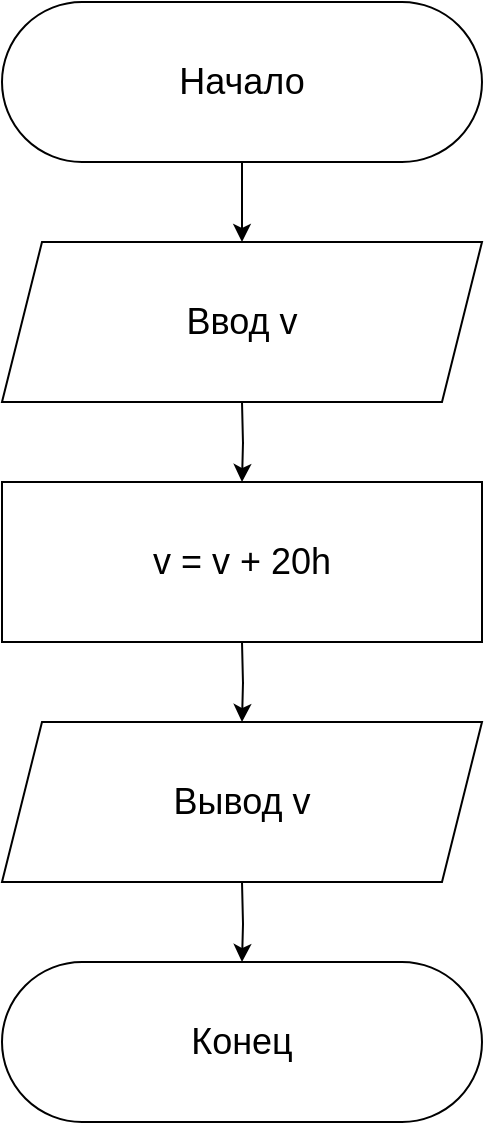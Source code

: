 <mxfile version="20.3.0" type="device"><diagram id="i9GT2IzRKRi9Dd75i1xK" name="Страница 1"><mxGraphModel dx="1504" dy="764" grid="0" gridSize="10" guides="1" tooltips="1" connect="1" arrows="1" fold="1" page="1" pageScale="1" pageWidth="827" pageHeight="1169" math="0" shadow="0"><root><mxCell id="0"/><mxCell id="1" parent="0"/><mxCell id="eS6omHud_UuNSCnNZCh5-7" style="edgeStyle=orthogonalEdgeStyle;rounded=0;orthogonalLoop=1;jettySize=auto;html=1;exitX=0.5;exitY=1;exitDx=0;exitDy=0;entryX=0.5;entryY=0;entryDx=0;entryDy=0;spacing=0;fontFamily=Helvetica;fontSize=18;" parent="1" source="eS6omHud_UuNSCnNZCh5-1" edge="1"><mxGeometry relative="1" as="geometry"><mxPoint x="360" y="160" as="targetPoint"/></mxGeometry></mxCell><mxCell id="eS6omHud_UuNSCnNZCh5-1" value="Начало" style="rounded=1;whiteSpace=wrap;html=1;arcSize=50;spacing=0;fontFamily=Helvetica;fontSize=18;" parent="1" vertex="1"><mxGeometry x="240" y="40" width="240" height="80" as="geometry"/></mxCell><mxCell id="eS6omHud_UuNSCnNZCh5-8" style="edgeStyle=orthogonalEdgeStyle;rounded=0;orthogonalLoop=1;jettySize=auto;html=1;exitX=0.5;exitY=1;exitDx=0;exitDy=0;entryX=0.5;entryY=0;entryDx=0;entryDy=0;spacing=0;fontFamily=Helvetica;fontSize=18;" parent="1" edge="1"><mxGeometry relative="1" as="geometry"><mxPoint x="360" y="240" as="sourcePoint"/><mxPoint x="360" y="280" as="targetPoint"/></mxGeometry></mxCell><mxCell id="eS6omHud_UuNSCnNZCh5-10" style="edgeStyle=orthogonalEdgeStyle;rounded=0;orthogonalLoop=1;jettySize=auto;html=1;exitX=0.5;exitY=1;exitDx=0;exitDy=0;spacing=0;fontFamily=Helvetica;fontSize=18;" parent="1" edge="1"><mxGeometry relative="1" as="geometry"><mxPoint x="360" y="360" as="sourcePoint"/><mxPoint x="360" y="400.0" as="targetPoint"/></mxGeometry></mxCell><mxCell id="eS6omHud_UuNSCnNZCh5-11" style="edgeStyle=orthogonalEdgeStyle;rounded=0;orthogonalLoop=1;jettySize=auto;html=1;exitX=0.5;exitY=1;exitDx=0;exitDy=0;entryX=0.5;entryY=0;entryDx=0;entryDy=0;spacing=0;fontFamily=Helvetica;fontSize=18;" parent="1" target="eS6omHud_UuNSCnNZCh5-6" edge="1"><mxGeometry relative="1" as="geometry"><mxPoint x="360" y="480.0" as="sourcePoint"/></mxGeometry></mxCell><mxCell id="eS6omHud_UuNSCnNZCh5-6" value="Конец" style="rounded=1;whiteSpace=wrap;html=1;arcSize=50;spacing=0;fontFamily=Helvetica;fontSize=18;" parent="1" vertex="1"><mxGeometry x="240" y="520" width="240" height="80" as="geometry"/></mxCell><mxCell id="eS6omHud_UuNSCnNZCh5-12" value="Ввод v" style="shape=parallelogram;perimeter=parallelogramPerimeter;whiteSpace=wrap;html=1;fixedSize=1;fontFamily=Helvetica;fontSize=18;" parent="1" vertex="1"><mxGeometry x="240" y="160" width="240" height="80" as="geometry"/></mxCell><mxCell id="eS6omHud_UuNSCnNZCh5-14" value="Вывод v" style="shape=parallelogram;perimeter=parallelogramPerimeter;whiteSpace=wrap;html=1;fixedSize=1;fontFamily=Helvetica;fontSize=18;" parent="1" vertex="1"><mxGeometry x="240" y="400" width="240" height="80" as="geometry"/></mxCell><mxCell id="CiqkLq_cFAjabC5Lwaz1-1" value="&lt;font style=&quot;font-size: 18px;&quot;&gt;v = v + 20h&lt;/font&gt;" style="rounded=0;whiteSpace=wrap;html=1;" vertex="1" parent="1"><mxGeometry x="240" y="280" width="240" height="80" as="geometry"/></mxCell></root></mxGraphModel></diagram></mxfile>